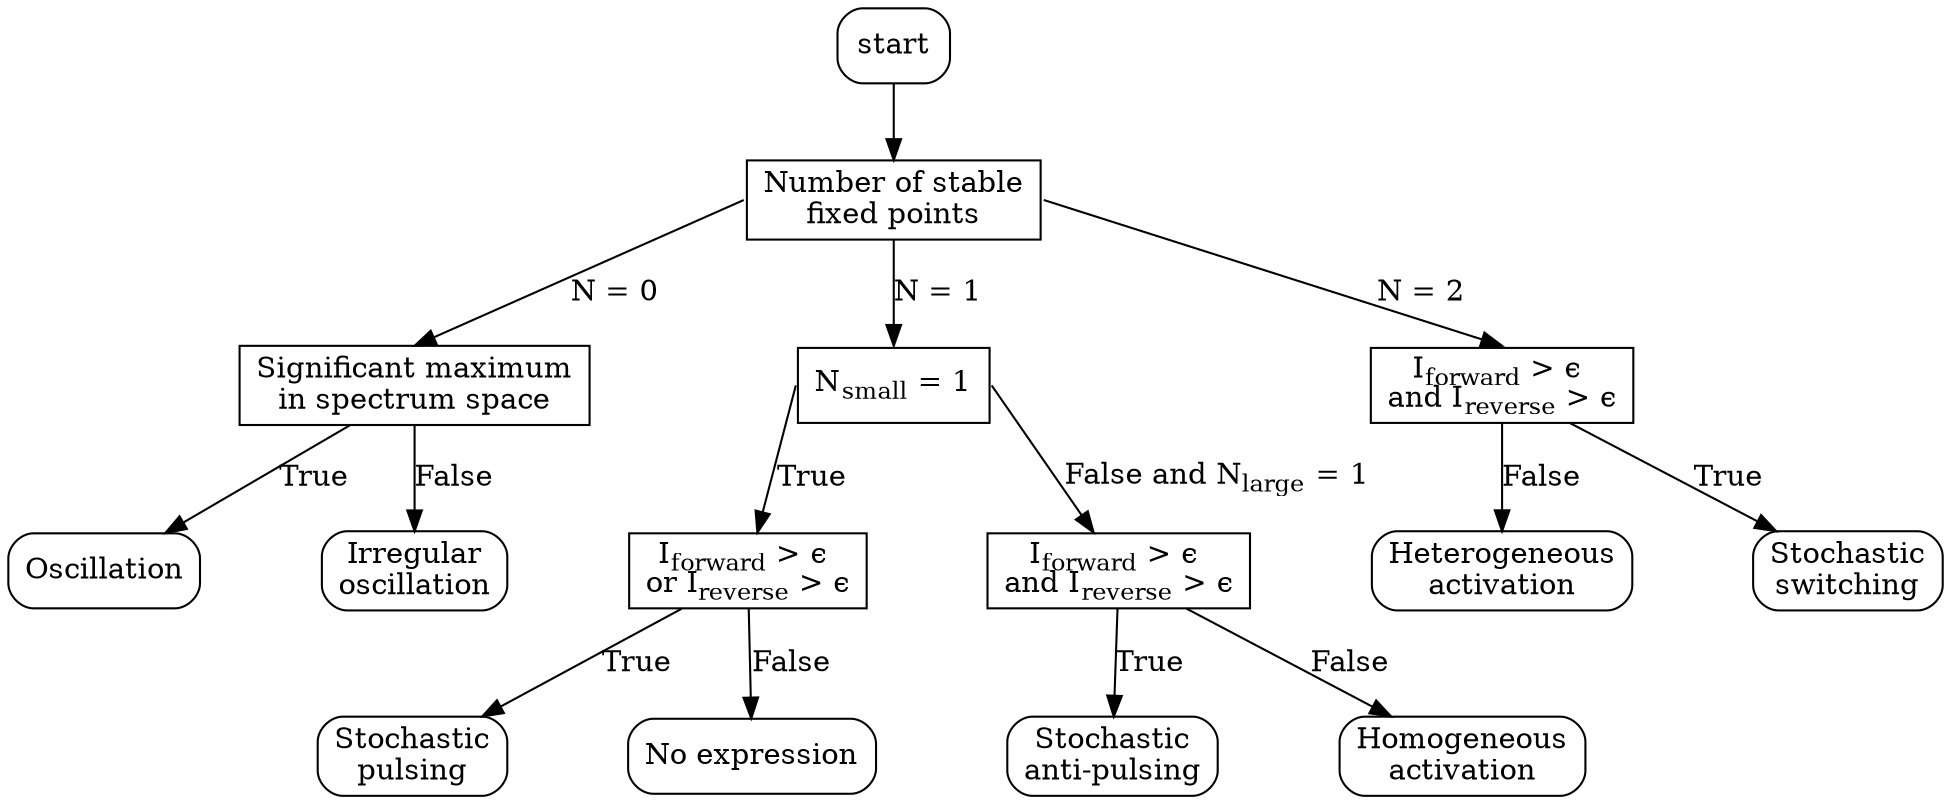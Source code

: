 digraph {
    graph[splines = false, nodesep = 0.8];

    node[shape = "box", style = ""]
        n_fp; flow_1; flow_2; flow_3; 
        n_small; fourier;
    node[shape = "box", style = rounded]
        start;
        oscillation; ir_oscillation;
        stoch_pulsing; no_expression;
        stoch_anti_pulsing; het_activation;
        stoch_switching; homo_activation;

    n_fp[label = "Number of stable\nfixed points"];
    flow_1[label = <I<sub>forward</sub> &gt; ϵ <br/>or I<sub>reverse</sub> &gt; ϵ>];
    flow_2[label = <I<sub>forward</sub> &gt; ϵ <br/>and I<sub>reverse</sub> &gt; ϵ>];
    flow_3[label = <I<sub>forward</sub> &gt; ϵ <br/>and I<sub>reverse</sub> &gt; ϵ>];
    n_small[label = <N<sub>small</sub> = 1>];
    fourier[label = "Significant maximum\nin spectrum space"];
    oscillation[label = "Oscillation"];
    ir_oscillation[label = "Irregular\noscillation"];
    stoch_pulsing[label = "Stochastic\npulsing"];
    no_expression[label = "No expression"];
    stoch_anti_pulsing[label = "Stochastic\nanti-pulsing"];
    het_activation[label = "Heterogeneous\nactivation"];
    homo_activation[label = "Homogeneous\nactivation"];
    stoch_switching[label = "Stochastic\nswitching"];

    start -> n_fp;
    n_fp:w -> fourier:n[label = "N = 0"];
    n_fp:s -> n_small:n[label = "N = 1"];
    n_fp:e -> flow_3:n[label = "N = 2"];
    fourier -> oscillation[label = "True"];
    fourier -> ir_oscillation[label = "False"];
    n_small:w -> flow_1[label = "True"];
    n_small:e -> flow_2[label = <False and N<sub>large</sub> = 1>];
    flow_1 -> stoch_pulsing[label = "True"];
    flow_1 -> no_expression[label = "False"];
    flow_2 -> stoch_anti_pulsing[label = "True"];
    flow_2 -> homo_activation[label = "False"];
    flow_3 -> stoch_switching[label = "True"];
    flow_3 -> het_activation[label = "False"];
}
